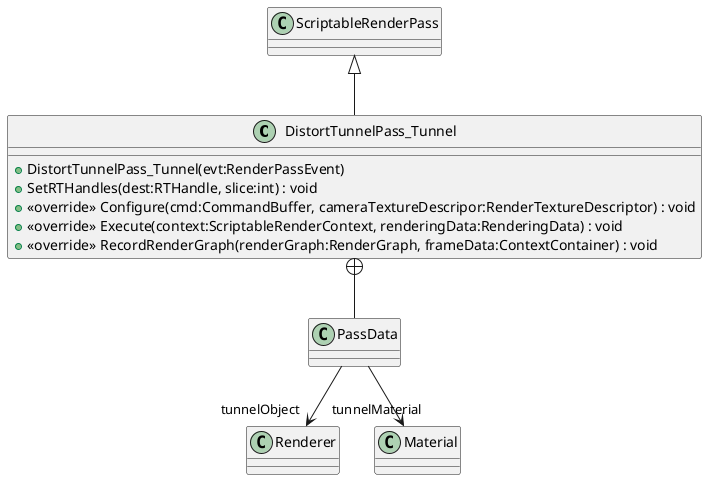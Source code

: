 @startuml
class DistortTunnelPass_Tunnel {
    + DistortTunnelPass_Tunnel(evt:RenderPassEvent)
    + SetRTHandles(dest:RTHandle, slice:int) : void
    + <<override>> Configure(cmd:CommandBuffer, cameraTextureDescripor:RenderTextureDescriptor) : void
    + <<override>> Execute(context:ScriptableRenderContext, renderingData:RenderingData) : void
    + <<override>> RecordRenderGraph(renderGraph:RenderGraph, frameData:ContextContainer) : void
}
class PassData {
}
ScriptableRenderPass <|-- DistortTunnelPass_Tunnel
DistortTunnelPass_Tunnel +-- PassData
PassData --> "tunnelObject" Renderer
PassData --> "tunnelMaterial" Material
@enduml
